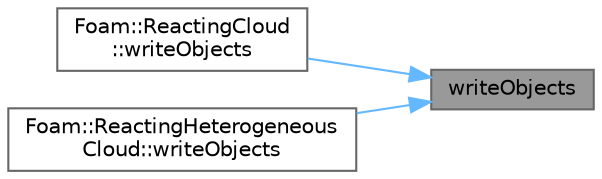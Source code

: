 digraph "writeObjects"
{
 // LATEX_PDF_SIZE
  bgcolor="transparent";
  edge [fontname=Helvetica,fontsize=10,labelfontname=Helvetica,labelfontsize=10];
  node [fontname=Helvetica,fontsize=10,shape=box,height=0.2,width=0.4];
  rankdir="RL";
  Node1 [id="Node000001",label="writeObjects",height=0.2,width=0.4,color="gray40", fillcolor="grey60", style="filled", fontcolor="black",tooltip=" "];
  Node1 -> Node2 [id="edge1_Node000001_Node000002",dir="back",color="steelblue1",style="solid",tooltip=" "];
  Node2 [id="Node000002",label="Foam::ReactingCloud\l::writeObjects",height=0.2,width=0.4,color="grey40", fillcolor="white", style="filled",URL="$classFoam_1_1ReactingCloud.html#afd074c6f62282ac6b007175550928f34",tooltip=" "];
  Node1 -> Node3 [id="edge2_Node000001_Node000003",dir="back",color="steelblue1",style="solid",tooltip=" "];
  Node3 [id="Node000003",label="Foam::ReactingHeterogeneous\lCloud::writeObjects",height=0.2,width=0.4,color="grey40", fillcolor="white", style="filled",URL="$classFoam_1_1ReactingHeterogeneousCloud.html#afd074c6f62282ac6b007175550928f34",tooltip=" "];
}
